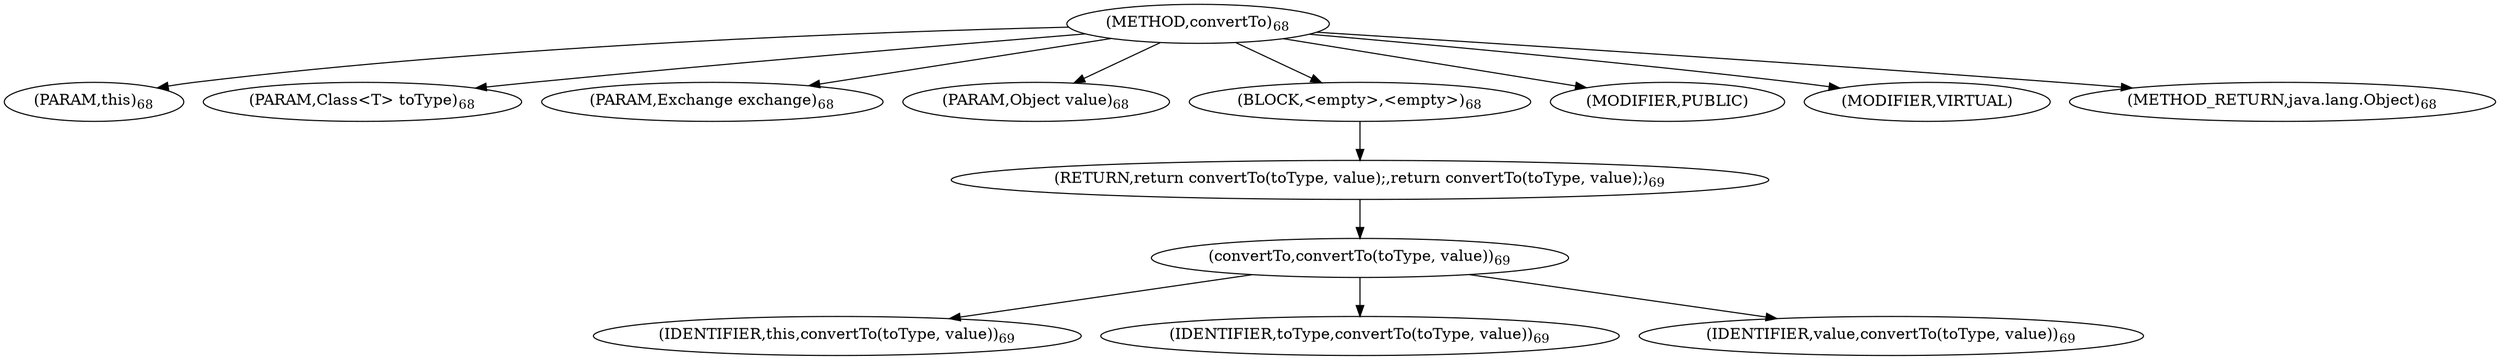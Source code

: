 digraph "convertTo" {  
"112" [label = <(METHOD,convertTo)<SUB>68</SUB>> ]
"8" [label = <(PARAM,this)<SUB>68</SUB>> ]
"113" [label = <(PARAM,Class&lt;T&gt; toType)<SUB>68</SUB>> ]
"114" [label = <(PARAM,Exchange exchange)<SUB>68</SUB>> ]
"115" [label = <(PARAM,Object value)<SUB>68</SUB>> ]
"116" [label = <(BLOCK,&lt;empty&gt;,&lt;empty&gt;)<SUB>68</SUB>> ]
"117" [label = <(RETURN,return convertTo(toType, value);,return convertTo(toType, value);)<SUB>69</SUB>> ]
"118" [label = <(convertTo,convertTo(toType, value))<SUB>69</SUB>> ]
"7" [label = <(IDENTIFIER,this,convertTo(toType, value))<SUB>69</SUB>> ]
"119" [label = <(IDENTIFIER,toType,convertTo(toType, value))<SUB>69</SUB>> ]
"120" [label = <(IDENTIFIER,value,convertTo(toType, value))<SUB>69</SUB>> ]
"121" [label = <(MODIFIER,PUBLIC)> ]
"122" [label = <(MODIFIER,VIRTUAL)> ]
"123" [label = <(METHOD_RETURN,java.lang.Object)<SUB>68</SUB>> ]
  "112" -> "8" 
  "112" -> "113" 
  "112" -> "114" 
  "112" -> "115" 
  "112" -> "116" 
  "112" -> "121" 
  "112" -> "122" 
  "112" -> "123" 
  "116" -> "117" 
  "117" -> "118" 
  "118" -> "7" 
  "118" -> "119" 
  "118" -> "120" 
}
